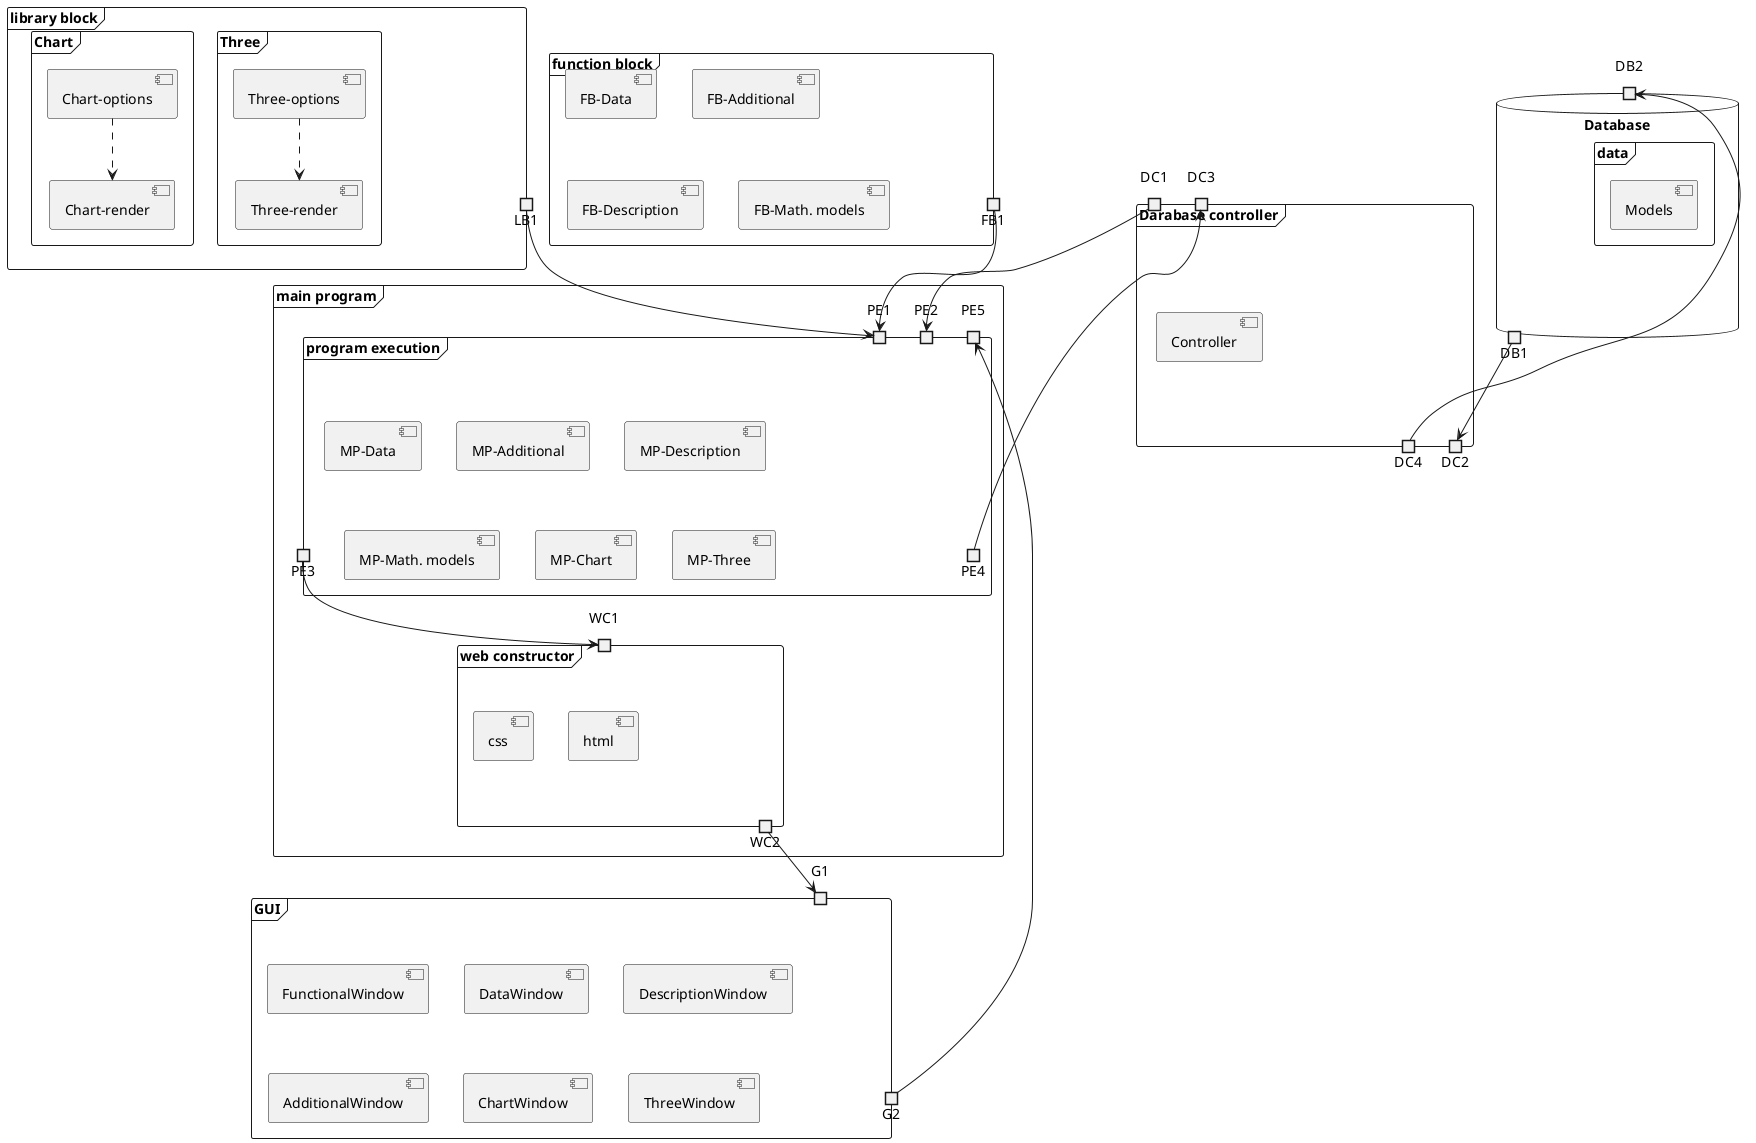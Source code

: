 @startuml

database "Database" {
  frame "data" {
    [Models]
  }
  portout DB1
  portin DB2
}

frame "Darabase controller" {
  [Controller]
  portin DC1
  portout DC2
  portin DC3
  portout DC4
}


frame "GUI" {
  [FunctionalWindow]
  [DataWindow]
  [DescriptionWindow]
  [AdditionalWindow]
  [ChartWindow]
  [ThreeWindow]
  portin G1
  portout G2
}

frame "library block" {
  frame "Three" {
  [Three-render] as render
  [Three-options] as options
}
  
  frame "Chart" {
  [Chart-render] as render1
  [Chart-options] as options1
}
  portout LB1
}

frame "function block" {

  [FB-Data]
  [FB-Additional]
  [FB-Description]
  [FB-Math. models]
  portout FB1
}

frame "main program" {
  frame "program execution" {
  [MP-Data]
  [MP-Additional]
  [MP-Description]
  [MP-Math. models]
  [MP-Chart]
  [MP-Three]
  portin PE1
  portin PE2
  portout PE3
  portout PE4
  portin PE5
}
  frame "web constructor" {
  [html]
  [css]
  portin WC1
  portout WC2
}
}

options ..> render
options1 ..> render1

DB1 --> DC2

PE3 --> WC1

WC2 --> G1

LB1 --> PE1
FB1 --> PE1
DC1 --> PE2

PE4 --> DC3

DC4 --> DB2
G2 --> PE5

@enduml